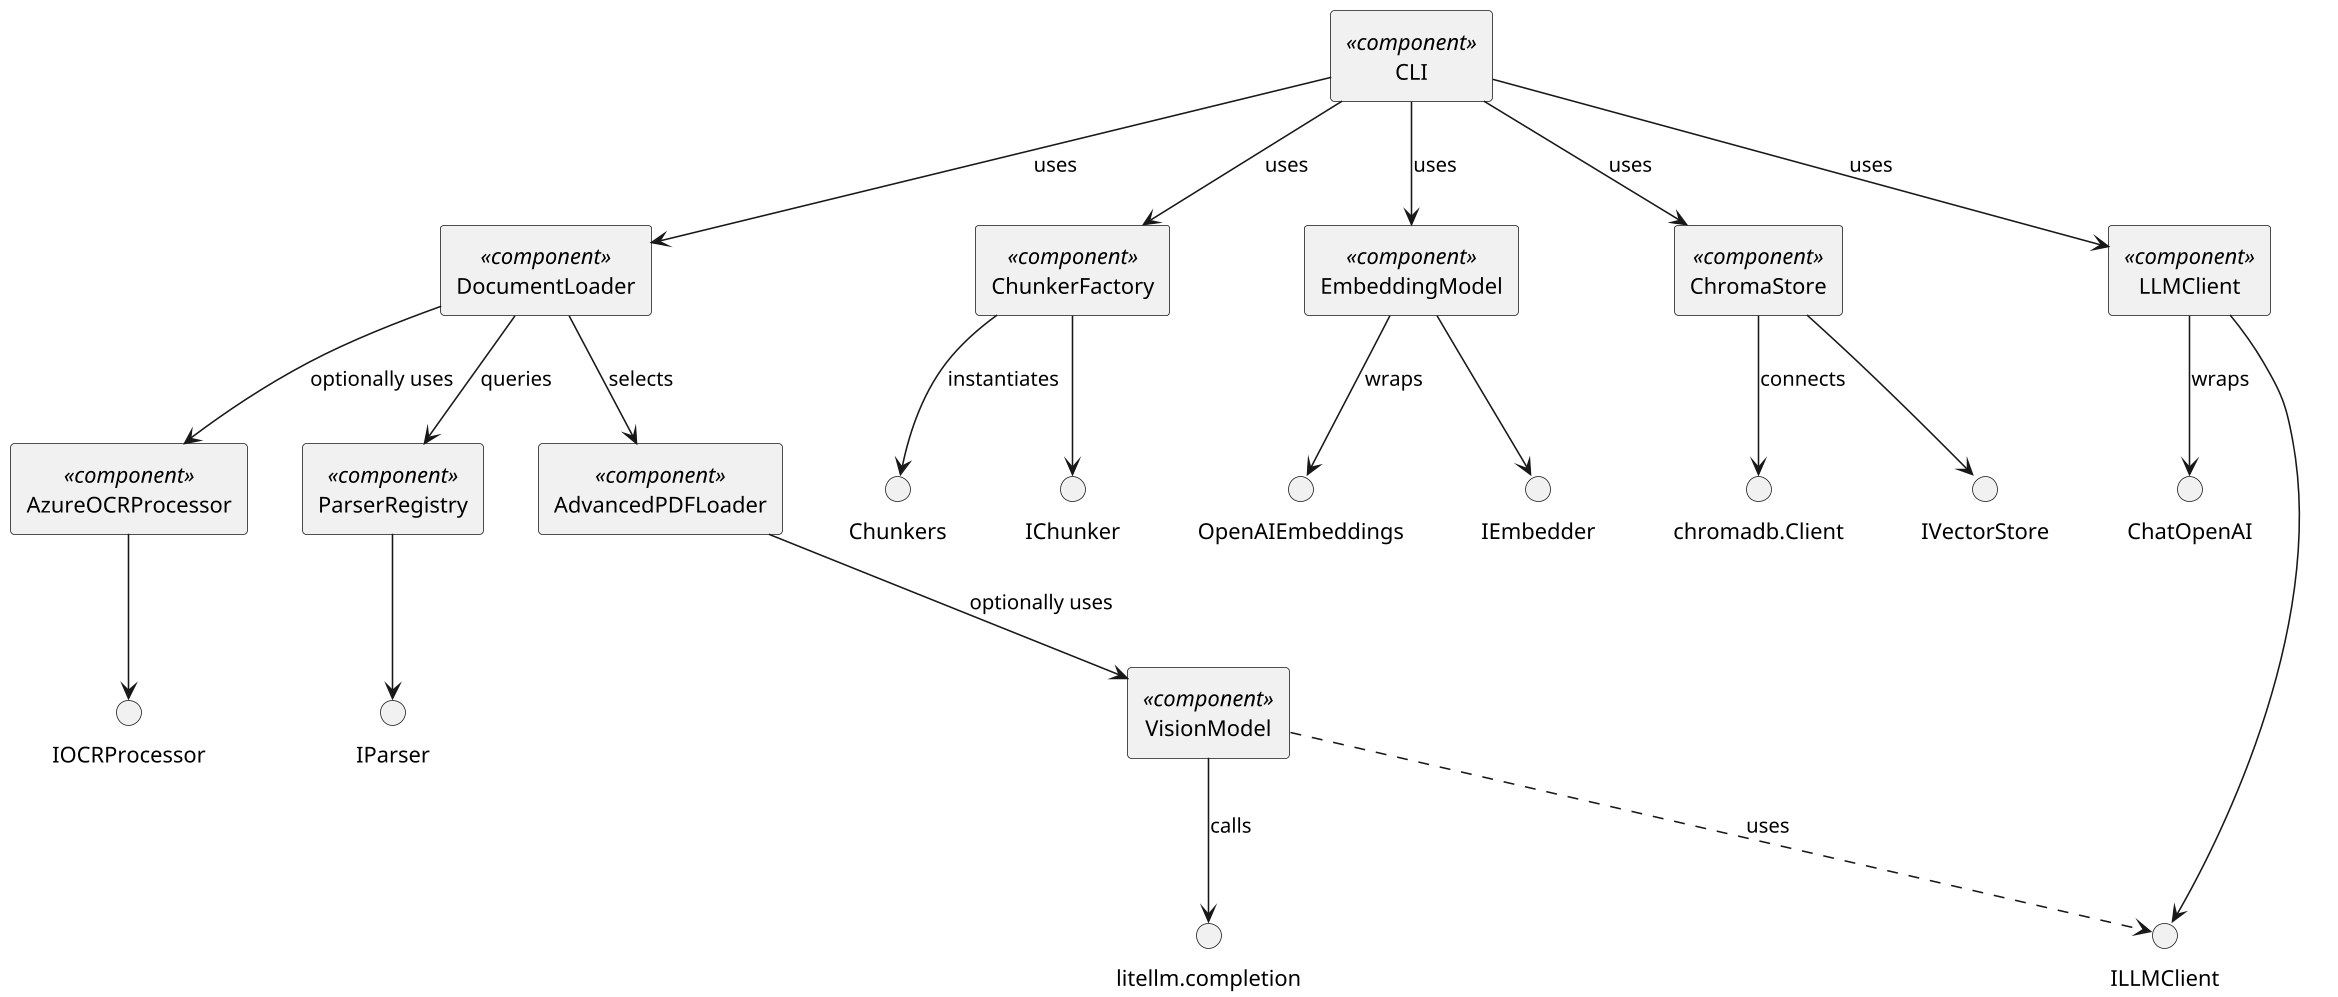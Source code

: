 @startuml
' Component diagram for RAG system
skinparam dpi 150
skinparam componentStyle rectangle

' Define components and interfaces
[CLI] <<component>>
[DocumentLoader] <<component>>
[ParserRegistry] <<component>>
[AdvancedPDFLoader] <<component>>
[ChunkerFactory] <<component>>
[EmbeddingModel] <<component>>
[ChromaStore] <<component>>
[LLMClient] <<component>>
[VisionModel] <<component>>
[AzureOCRProcessor] <<component>>

interface IParser
interface IChunker
interface IVectorStore
interface IEmbedder
interface ILLMClient
interface IOCRProcessor

' Interfaces implementation
ParserRegistry --> IParser
ChunkerFactory --> IChunker
ChromaStore --> IVectorStore
EmbeddingModel --> IEmbedder
LLMClient --> ILLMClient
AzureOCRProcessor --> IOCRProcessor
VisionModel ..> ILLMClient : uses

' Component dependencies
CLI --> DocumentLoader : uses
CLI --> ChunkerFactory : uses
CLI --> EmbeddingModel : uses
CLI --> ChromaStore : uses
CLI --> LLMClient : uses

DocumentLoader --> ParserRegistry : queries
DocumentLoader --> AdvancedPDFLoader : selects
AdvancedPDFLoader --> VisionModel : optionally uses
DocumentLoader --> AzureOCRProcessor : optionally uses

ChunkerFactory --> Chunkers : instantiates
EmbeddingModel --> OpenAIEmbeddings : wraps
ChromaStore --> chromadb.Client : connects
LLMClient --> ChatOpenAI : wraps
VisionModel --> litellm.completion : calls

@enduml